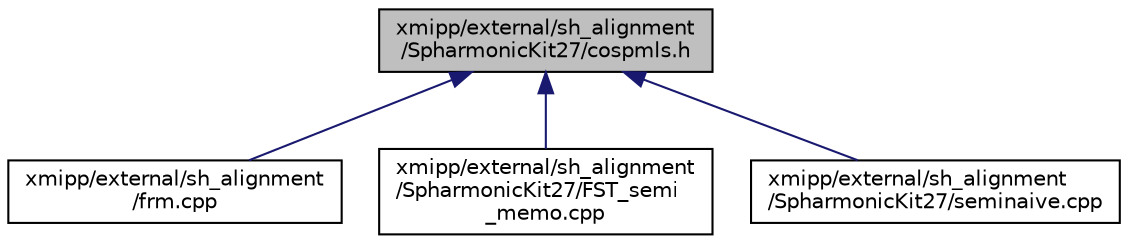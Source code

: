 digraph "xmipp/external/sh_alignment/SpharmonicKit27/cospmls.h"
{
  edge [fontname="Helvetica",fontsize="10",labelfontname="Helvetica",labelfontsize="10"];
  node [fontname="Helvetica",fontsize="10",shape=record];
  Node1 [label="xmipp/external/sh_alignment\l/SpharmonicKit27/cospmls.h",height=0.2,width=0.4,color="black", fillcolor="grey75", style="filled", fontcolor="black"];
  Node1 -> Node2 [dir="back",color="midnightblue",fontsize="10",style="solid",fontname="Helvetica"];
  Node2 [label="xmipp/external/sh_alignment\l/frm.cpp",height=0.2,width=0.4,color="black", fillcolor="white", style="filled",URL="$external_2sh__alignment_2frm_8cpp.html"];
  Node1 -> Node3 [dir="back",color="midnightblue",fontsize="10",style="solid",fontname="Helvetica"];
  Node3 [label="xmipp/external/sh_alignment\l/SpharmonicKit27/FST_semi\l_memo.cpp",height=0.2,width=0.4,color="black", fillcolor="white", style="filled",URL="$FST__semi__memo_8cpp.html"];
  Node1 -> Node4 [dir="back",color="midnightblue",fontsize="10",style="solid",fontname="Helvetica"];
  Node4 [label="xmipp/external/sh_alignment\l/SpharmonicKit27/seminaive.cpp",height=0.2,width=0.4,color="black", fillcolor="white", style="filled",URL="$seminaive_8cpp.html"];
}
